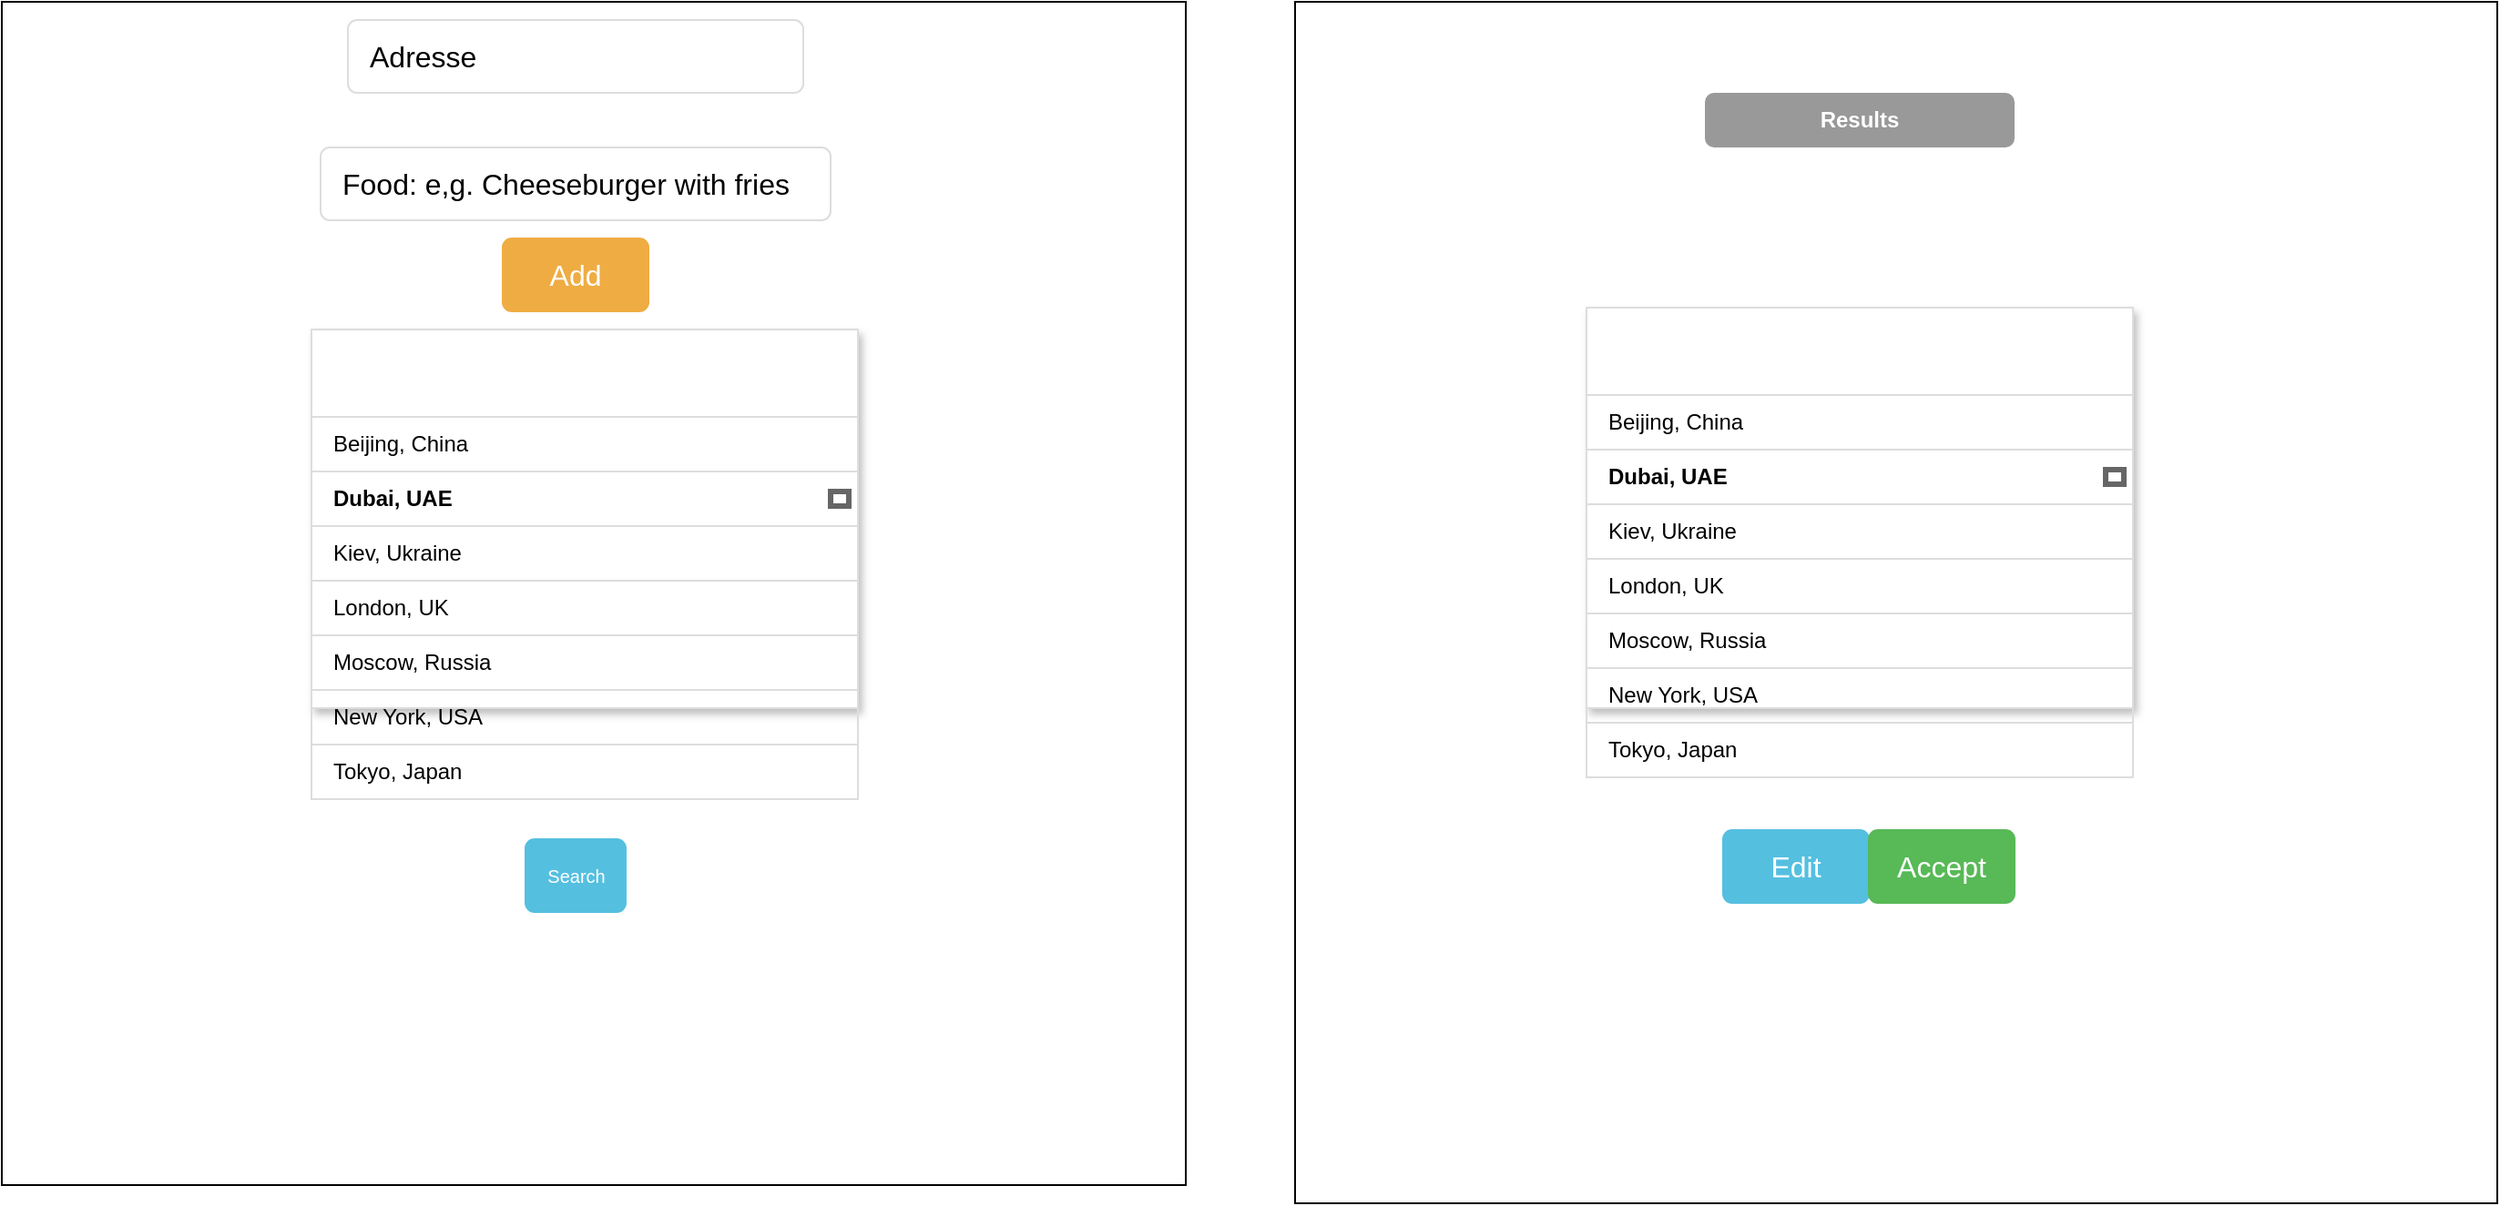 <mxfile version="12.5.6" type="device"><diagram id="MH_I2ePr3VMYI85TK_hh" name="Page-1"><mxGraphModel dx="1730" dy="913" grid="1" gridSize="10" guides="1" tooltips="1" connect="1" arrows="1" fold="1" page="1" pageScale="1" pageWidth="827" pageHeight="1169" math="0" shadow="0"><root><mxCell id="0"/><mxCell id="1" parent="0"/><mxCell id="4vnRoN2GIINzsPm2tfmY-1" value="" style="whiteSpace=wrap;html=1;aspect=fixed;" vertex="1" parent="1"><mxGeometry x="160" y="170" width="650" height="650" as="geometry"/></mxCell><mxCell id="4vnRoN2GIINzsPm2tfmY-4" value="Adresse" style="html=1;shadow=0;dashed=0;shape=mxgraph.bootstrap.rrect;rSize=5;strokeColor=#dddddd;fontSize=16;align=left;spacingLeft=10;whiteSpace=wrap;" vertex="1" parent="1"><mxGeometry x="350" y="180" width="250" height="40" as="geometry"/></mxCell><mxCell id="4vnRoN2GIINzsPm2tfmY-8" value="Food: e,g. Cheeseburger with fries" style="html=1;shadow=0;dashed=0;shape=mxgraph.bootstrap.rrect;rSize=5;strokeColor=#dddddd;fontSize=16;align=left;spacingLeft=10;whiteSpace=wrap;" vertex="1" parent="1"><mxGeometry x="335" y="250" width="280" height="40" as="geometry"/></mxCell><mxCell id="4vnRoN2GIINzsPm2tfmY-9" value="Add" style="html=1;shadow=0;dashed=0;shape=mxgraph.bootstrap.rrect;rSize=5;fillColor=#EFAC43;align=center;strokeColor=#EFAC43;fontColor=#ffffff;fontSize=16;whiteSpace=wrap;" vertex="1" parent="1"><mxGeometry x="435" y="300" width="80" height="40" as="geometry"/></mxCell><mxCell id="4vnRoN2GIINzsPm2tfmY-12" value="" style="html=1;shadow=0;dashed=0;shape=mxgraph.bootstrap.rect;fillColor=#ffffff;strokeColor=#dddddd;spacingLeft=10;shadow=1;align=left;verticalAlign=top;spacingTop=3;perimeter=none;" vertex="1" parent="1"><mxGeometry x="330" y="350" width="300" height="208" as="geometry"/></mxCell><mxCell id="4vnRoN2GIINzsPm2tfmY-14" value="Beijing, China" style="html=1;shadow=0;dashed=0;shape=mxgraph.bootstrap.rect;strokeColor=#dddddd;spacingLeft=10;align=left;fillColor=none;perimeter=none;whiteSpace=wrap;resizeWidth=1;" vertex="1" parent="4vnRoN2GIINzsPm2tfmY-12"><mxGeometry width="300" height="30" relative="1" as="geometry"><mxPoint y="48" as="offset"/></mxGeometry></mxCell><mxCell id="4vnRoN2GIINzsPm2tfmY-15" value="Dubai, UAE" style="html=1;shadow=0;dashed=0;shape=mxgraph.bootstrap.rect;strokeColor=#dddddd;spacingLeft=10;align=left;fontStyle=1;fillColor=none;perimeter=none;whiteSpace=wrap;resizeWidth=1;" vertex="1" parent="4vnRoN2GIINzsPm2tfmY-12"><mxGeometry width="300" height="30" relative="1" as="geometry"><mxPoint y="78" as="offset"/></mxGeometry></mxCell><mxCell id="4vnRoN2GIINzsPm2tfmY-16" value="" style="html=1;shadow=0;dashed=0;shape=mxgraph.bootstrap.check;strokeWidth=3;strokeColor=#666666;" vertex="1" parent="4vnRoN2GIINzsPm2tfmY-15"><mxGeometry x="1" y="0.5" width="10" height="8" relative="1" as="geometry"><mxPoint x="-15" y="-4" as="offset"/></mxGeometry></mxCell><mxCell id="4vnRoN2GIINzsPm2tfmY-17" value="Kiev, Ukraine" style="html=1;shadow=0;dashed=0;shape=mxgraph.bootstrap.rect;strokeColor=#dddddd;spacingLeft=10;align=left;fillColor=none;perimeter=none;whiteSpace=wrap;resizeWidth=1;" vertex="1" parent="4vnRoN2GIINzsPm2tfmY-12"><mxGeometry width="300" height="30" relative="1" as="geometry"><mxPoint y="108" as="offset"/></mxGeometry></mxCell><mxCell id="4vnRoN2GIINzsPm2tfmY-18" value="London, UK" style="html=1;shadow=0;dashed=0;shape=mxgraph.bootstrap.rect;strokeColor=#dddddd;spacingLeft=10;align=left;fillColor=none;perimeter=none;whiteSpace=wrap;resizeWidth=1;" vertex="1" parent="4vnRoN2GIINzsPm2tfmY-12"><mxGeometry width="300" height="30" relative="1" as="geometry"><mxPoint y="138" as="offset"/></mxGeometry></mxCell><mxCell id="4vnRoN2GIINzsPm2tfmY-19" value="Moscow, Russia" style="html=1;shadow=0;dashed=0;shape=mxgraph.bootstrap.rect;strokeColor=#dddddd;spacingLeft=10;align=left;fillColor=none;perimeter=none;whiteSpace=wrap;resizeWidth=1;" vertex="1" parent="4vnRoN2GIINzsPm2tfmY-12"><mxGeometry width="300" height="30" relative="1" as="geometry"><mxPoint y="168" as="offset"/></mxGeometry></mxCell><mxCell id="4vnRoN2GIINzsPm2tfmY-20" value="New York, USA" style="html=1;shadow=0;dashed=0;shape=mxgraph.bootstrap.rect;strokeColor=#dddddd;spacingLeft=10;align=left;fillColor=none;perimeter=none;whiteSpace=wrap;resizeWidth=1;" vertex="1" parent="4vnRoN2GIINzsPm2tfmY-12"><mxGeometry width="300" height="30" relative="1" as="geometry"><mxPoint y="198" as="offset"/></mxGeometry></mxCell><mxCell id="4vnRoN2GIINzsPm2tfmY-21" value="Tokyo, Japan" style="html=1;shadow=0;dashed=0;shape=mxgraph.bootstrap.rect;strokeColor=#dddddd;spacingLeft=10;align=left;fillColor=none;perimeter=none;whiteSpace=wrap;resizeWidth=1;" vertex="1" parent="4vnRoN2GIINzsPm2tfmY-12"><mxGeometry width="300" height="30" relative="1" as="geometry"><mxPoint y="228" as="offset"/></mxGeometry></mxCell><mxCell id="4vnRoN2GIINzsPm2tfmY-22" value="Search" style="html=1;shadow=0;dashed=0;shape=mxgraph.bootstrap.rrect;rSize=5;fillColor=#55BFE0;align=center;strokeColor=#55BFE0;fontColor=#ffffff;fontSize=10;whiteSpace=wrap;" vertex="1" parent="1"><mxGeometry x="447.5" y="630" width="55" height="40" as="geometry"/></mxCell><mxCell id="4vnRoN2GIINzsPm2tfmY-24" value="" style="whiteSpace=wrap;html=1;aspect=fixed;" vertex="1" parent="1"><mxGeometry x="870" y="170" width="660" height="660" as="geometry"/></mxCell><mxCell id="4vnRoN2GIINzsPm2tfmY-27" value="" style="html=1;shadow=0;dashed=0;shape=mxgraph.bootstrap.rect;fillColor=#ffffff;strokeColor=#dddddd;spacingLeft=10;shadow=1;align=left;verticalAlign=top;spacingTop=3;perimeter=none;" vertex="1" parent="1"><mxGeometry x="1030" y="338" width="300" height="220" as="geometry"/></mxCell><mxCell id="4vnRoN2GIINzsPm2tfmY-29" value="Beijing, China" style="html=1;shadow=0;dashed=0;shape=mxgraph.bootstrap.rect;strokeColor=#dddddd;spacingLeft=10;align=left;fillColor=none;perimeter=none;whiteSpace=wrap;resizeWidth=1;" vertex="1" parent="4vnRoN2GIINzsPm2tfmY-27"><mxGeometry width="300" height="30" relative="1" as="geometry"><mxPoint y="48" as="offset"/></mxGeometry></mxCell><mxCell id="4vnRoN2GIINzsPm2tfmY-30" value="Dubai, UAE" style="html=1;shadow=0;dashed=0;shape=mxgraph.bootstrap.rect;strokeColor=#dddddd;spacingLeft=10;align=left;fontStyle=1;fillColor=none;perimeter=none;whiteSpace=wrap;resizeWidth=1;" vertex="1" parent="4vnRoN2GIINzsPm2tfmY-27"><mxGeometry width="300" height="30" relative="1" as="geometry"><mxPoint y="78" as="offset"/></mxGeometry></mxCell><mxCell id="4vnRoN2GIINzsPm2tfmY-31" value="" style="html=1;shadow=0;dashed=0;shape=mxgraph.bootstrap.check;strokeWidth=3;strokeColor=#666666;" vertex="1" parent="4vnRoN2GIINzsPm2tfmY-30"><mxGeometry x="1" y="0.5" width="10" height="8" relative="1" as="geometry"><mxPoint x="-15" y="-4" as="offset"/></mxGeometry></mxCell><mxCell id="4vnRoN2GIINzsPm2tfmY-32" value="Kiev, Ukraine" style="html=1;shadow=0;dashed=0;shape=mxgraph.bootstrap.rect;strokeColor=#dddddd;spacingLeft=10;align=left;fillColor=none;perimeter=none;whiteSpace=wrap;resizeWidth=1;" vertex="1" parent="4vnRoN2GIINzsPm2tfmY-27"><mxGeometry width="300" height="30" relative="1" as="geometry"><mxPoint y="108" as="offset"/></mxGeometry></mxCell><mxCell id="4vnRoN2GIINzsPm2tfmY-33" value="London, UK" style="html=1;shadow=0;dashed=0;shape=mxgraph.bootstrap.rect;strokeColor=#dddddd;spacingLeft=10;align=left;fillColor=none;perimeter=none;whiteSpace=wrap;resizeWidth=1;" vertex="1" parent="4vnRoN2GIINzsPm2tfmY-27"><mxGeometry width="300" height="30" relative="1" as="geometry"><mxPoint y="138" as="offset"/></mxGeometry></mxCell><mxCell id="4vnRoN2GIINzsPm2tfmY-34" value="Moscow, Russia" style="html=1;shadow=0;dashed=0;shape=mxgraph.bootstrap.rect;strokeColor=#dddddd;spacingLeft=10;align=left;fillColor=none;perimeter=none;whiteSpace=wrap;resizeWidth=1;" vertex="1" parent="4vnRoN2GIINzsPm2tfmY-27"><mxGeometry width="300" height="30" relative="1" as="geometry"><mxPoint y="168" as="offset"/></mxGeometry></mxCell><mxCell id="4vnRoN2GIINzsPm2tfmY-35" value="New York, USA" style="html=1;shadow=0;dashed=0;shape=mxgraph.bootstrap.rect;strokeColor=#dddddd;spacingLeft=10;align=left;fillColor=none;perimeter=none;whiteSpace=wrap;resizeWidth=1;" vertex="1" parent="4vnRoN2GIINzsPm2tfmY-27"><mxGeometry width="300" height="30" relative="1" as="geometry"><mxPoint y="198" as="offset"/></mxGeometry></mxCell><mxCell id="4vnRoN2GIINzsPm2tfmY-36" value="Tokyo, Japan" style="html=1;shadow=0;dashed=0;shape=mxgraph.bootstrap.rect;strokeColor=#dddddd;spacingLeft=10;align=left;fillColor=none;perimeter=none;whiteSpace=wrap;resizeWidth=1;" vertex="1" parent="4vnRoN2GIINzsPm2tfmY-27"><mxGeometry width="300" height="30" relative="1" as="geometry"><mxPoint y="228" as="offset"/></mxGeometry></mxCell><mxCell id="4vnRoN2GIINzsPm2tfmY-37" value="Results" style="html=1;shadow=0;dashed=0;shape=mxgraph.bootstrap.rrect;align=center;rSize=5;strokeColor=none;fillColor=#999999;fontColor=#ffffff;fontStyle=1;whiteSpace=wrap;" vertex="1" parent="1"><mxGeometry x="1095" y="220" width="170" height="30" as="geometry"/></mxCell><mxCell id="4vnRoN2GIINzsPm2tfmY-38" value="Edit" style="html=1;shadow=0;dashed=0;shape=mxgraph.bootstrap.rrect;rSize=5;fillColor=#55BFE0;align=center;strokeColor=#55BFE0;fontColor=#ffffff;fontSize=16;whiteSpace=wrap;" vertex="1" parent="1"><mxGeometry x="1105" y="625" width="80" height="40" as="geometry"/></mxCell><mxCell id="4vnRoN2GIINzsPm2tfmY-39" value="Accept" style="html=1;shadow=0;dashed=0;shape=mxgraph.bootstrap.rrect;rSize=5;fillColor=#58B957;align=center;strokeColor=#58B957;fontColor=#ffffff;fontSize=16;whiteSpace=wrap;" vertex="1" parent="1"><mxGeometry x="1185" y="625" width="80" height="40" as="geometry"/></mxCell></root></mxGraphModel></diagram></mxfile>